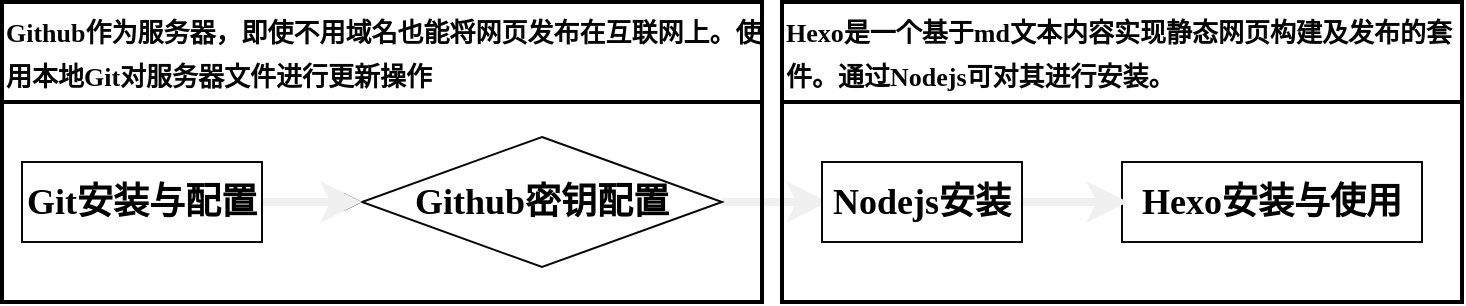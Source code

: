<mxfile>
    <diagram id="d9zLbCucSwrjs-X7M9T-" name="第 1 页">
        <mxGraphModel dx="566" dy="323" grid="1" gridSize="10" guides="1" tooltips="1" connect="1" arrows="1" fold="1" page="1" pageScale="1" pageWidth="827" pageHeight="1169" math="0" shadow="0">
            <root>
                <mxCell id="0"/>
                <mxCell id="1" parent="0"/>
                <mxCell id="26" value="" style="edgeStyle=none;html=1;fontFamily=Comic Sans MS;fontSize=21;fontColor=#FFFFFF;strokeWidth=4;strokeColor=#F0F0F0;targetPerimeterSpacing=-3;startSize=0;endSize=8;" edge="1" parent="1" source="9" target="7">
                    <mxGeometry relative="1" as="geometry"/>
                </mxCell>
                <mxCell id="9" value="Github密钥配置" style="rhombus;whiteSpace=wrap;html=1;fontFamily=Comic Sans MS;fontSize=18;fontColor=#000000;strokeColor=#080808;fillColor=#FFFFFF;fontStyle=1" vertex="1" parent="1">
                    <mxGeometry x="220" y="247.5" width="180" height="65" as="geometry"/>
                </mxCell>
                <mxCell id="25" value="" style="edgeStyle=none;html=1;fontFamily=Comic Sans MS;fontSize=21;fontColor=#FFFFFF;" edge="1" parent="1" source="2" target="9">
                    <mxGeometry relative="1" as="geometry"/>
                </mxCell>
                <mxCell id="31" value="" style="edgeStyle=none;html=1;fontFamily=Comic Sans MS;fontSize=21;fontColor=#FFFFFF;strokeWidth=4;strokeColor=#F0F0F0;targetPerimeterSpacing=-3;startSize=0;endSize=8;" edge="1" parent="1" source="2">
                    <mxGeometry relative="1" as="geometry">
                        <mxPoint x="220" y="280" as="targetPoint"/>
                    </mxGeometry>
                </mxCell>
                <mxCell id="2" value="&lt;b&gt;&lt;font face=&quot;Comic Sans MS&quot; style=&quot;font-size: 18px&quot;&gt;Git安装与配置&lt;/font&gt;&lt;/b&gt;" style="rounded=0;whiteSpace=wrap;html=1;fillColor=#FFFFFF;strokeColor=#080808;fontColor=#000000;" vertex="1" parent="1">
                    <mxGeometry x="50" y="260" width="120" height="40" as="geometry"/>
                </mxCell>
                <mxCell id="6" value="&lt;b&gt;&lt;font face=&quot;Comic Sans MS&quot; style=&quot;font-size: 18px&quot;&gt;Hexo安装与使用&lt;/font&gt;&lt;/b&gt;" style="rounded=0;whiteSpace=wrap;html=1;fillColor=#FFFFFF;strokeColor=#080808;fontColor=#000000;" vertex="1" parent="1">
                    <mxGeometry x="600" y="260" width="150" height="40" as="geometry"/>
                </mxCell>
                <mxCell id="27" value="" style="edgeStyle=none;html=1;fontFamily=Comic Sans MS;fontSize=21;fontColor=#FFFFFF;strokeWidth=4;strokeColor=#F0F0F0;targetPerimeterSpacing=-3;startSize=0;endSize=8;" edge="1" parent="1" source="7" target="6">
                    <mxGeometry relative="1" as="geometry"/>
                </mxCell>
                <mxCell id="7" value="&lt;b&gt;&lt;font face=&quot;Comic Sans MS&quot; style=&quot;font-size: 18px&quot;&gt;Nodejs安装&lt;/font&gt;&lt;/b&gt;" style="rounded=0;whiteSpace=wrap;html=1;fillColor=#FFFFFF;strokeColor=#080808;fontColor=#000000;" vertex="1" parent="1">
                    <mxGeometry x="450" y="260" width="100" height="40" as="geometry"/>
                </mxCell>
                <mxCell id="44" value="" style="group" vertex="1" connectable="0" parent="1">
                    <mxGeometry x="40" y="180" width="380" height="150" as="geometry"/>
                </mxCell>
                <mxCell id="42" value="" style="rounded=0;whiteSpace=wrap;html=1;fontFamily=Comic Sans MS;fontSize=18;fontColor=#050505;strokeColor=default;strokeWidth=2;fillColor=none;" vertex="1" parent="44">
                    <mxGeometry width="380" height="150" as="geometry"/>
                </mxCell>
                <mxCell id="43" value="&lt;font size=&quot;1&quot; style=&quot;line-height: 0.4&quot;&gt;&lt;b style=&quot;font-size: 13px&quot;&gt;Github作为服务器，即使不用域名也能将网页发布在互联网上。使用本地Git对服务器文件进行更新操作&lt;/b&gt;&lt;/font&gt;" style="rounded=0;whiteSpace=wrap;html=1;fontFamily=Comic Sans MS;fontSize=18;fontColor=#050505;strokeColor=default;strokeWidth=2;fillColor=#FFFFFF;align=left;" vertex="1" parent="44">
                    <mxGeometry width="380" height="50" as="geometry"/>
                </mxCell>
                <mxCell id="45" value="" style="group" vertex="1" connectable="0" parent="1">
                    <mxGeometry x="430" y="180" width="340" height="150" as="geometry"/>
                </mxCell>
                <mxCell id="46" value="" style="rounded=0;whiteSpace=wrap;html=1;fontFamily=Comic Sans MS;fontSize=18;fontColor=#050505;strokeColor=default;strokeWidth=2;fillColor=none;" vertex="1" parent="45">
                    <mxGeometry width="340" height="150" as="geometry"/>
                </mxCell>
                <mxCell id="47" value="&lt;font size=&quot;1&quot; style=&quot;line-height: 0.4&quot;&gt;&lt;b style=&quot;font-size: 13px&quot;&gt;Hexo是一个基于md文本内容实现静态网页构建及发布的套件。通过Nodejs可对其进行安装。&lt;/b&gt;&lt;/font&gt;" style="rounded=0;whiteSpace=wrap;html=1;fontFamily=Comic Sans MS;fontSize=18;fontColor=#050505;strokeColor=default;strokeWidth=2;fillColor=#FFFFFF;align=left;" vertex="1" parent="45">
                    <mxGeometry width="340" height="50" as="geometry"/>
                </mxCell>
            </root>
        </mxGraphModel>
    </diagram>
</mxfile>